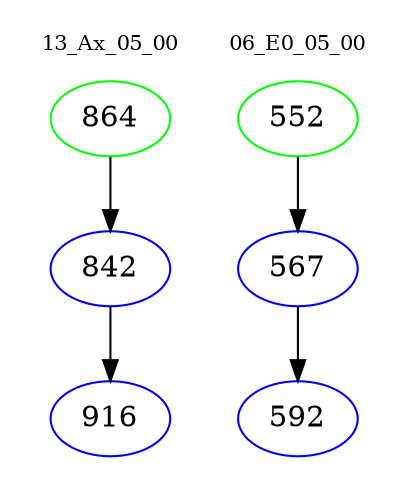 digraph{
subgraph cluster_0 {
color = white
label = "13_Ax_05_00";
fontsize=10;
T0_864 [label="864", color="green"]
T0_864 -> T0_842 [color="black"]
T0_842 [label="842", color="blue"]
T0_842 -> T0_916 [color="black"]
T0_916 [label="916", color="blue"]
}
subgraph cluster_1 {
color = white
label = "06_E0_05_00";
fontsize=10;
T1_552 [label="552", color="green"]
T1_552 -> T1_567 [color="black"]
T1_567 [label="567", color="blue"]
T1_567 -> T1_592 [color="black"]
T1_592 [label="592", color="blue"]
}
}
